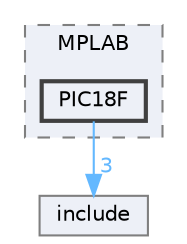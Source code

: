 digraph "D:/Projects/Raspberrypi_pico/pico_freertos_final/freertos_pico2/pico_freertos/FreeRTOS-Kernel/portable/MPLAB/PIC18F"
{
 // LATEX_PDF_SIZE
  bgcolor="transparent";
  edge [fontname=Helvetica,fontsize=10,labelfontname=Helvetica,labelfontsize=10];
  node [fontname=Helvetica,fontsize=10,shape=box,height=0.2,width=0.4];
  compound=true
  subgraph clusterdir_7c52978c89e9f30ed23d783e5fa764cc {
    graph [ bgcolor="#edf0f7", pencolor="grey50", label="MPLAB", fontname=Helvetica,fontsize=10 style="filled,dashed", URL="dir_7c52978c89e9f30ed23d783e5fa764cc.html",tooltip=""]
  dir_b26544c22cbd177e53412c79d118c280 [label="PIC18F", fillcolor="#edf0f7", color="grey25", style="filled,bold", URL="dir_b26544c22cbd177e53412c79d118c280.html",tooltip=""];
  }
  dir_c69ece34c3f150cb2c6f1098178b172a [label="include", fillcolor="#edf0f7", color="grey50", style="filled", URL="dir_c69ece34c3f150cb2c6f1098178b172a.html",tooltip=""];
  dir_b26544c22cbd177e53412c79d118c280->dir_c69ece34c3f150cb2c6f1098178b172a [headlabel="3", labeldistance=1.5 headhref="dir_000177_000125.html" href="dir_000177_000125.html" color="steelblue1" fontcolor="steelblue1"];
}
